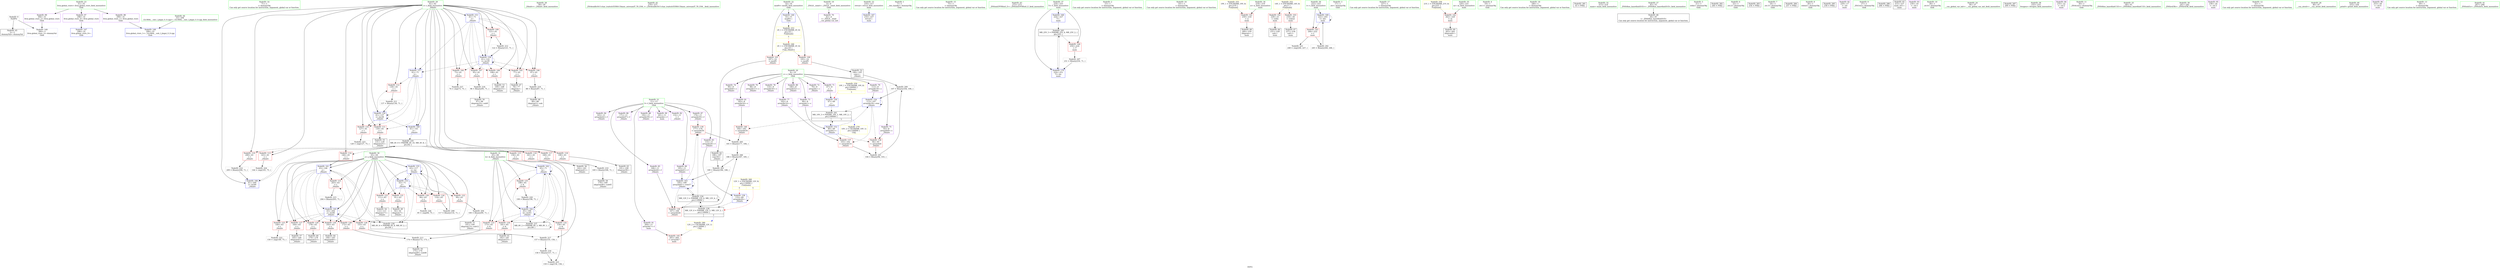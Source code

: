 digraph "SVFG" {
	label="SVFG";

	Node0x55fb4f861710 [shape=record,color=grey,label="{NodeID: 0\nNullPtr}"];
	Node0x55fb4f861710 -> Node0x55fb4f879c70[style=solid];
	Node0x55fb4f861710 -> Node0x55fb4f8812b0[style=solid];
	Node0x55fb4f87a010 [shape=record,color=purple,label="{NodeID: 97\n298\<--31\nllvm.global_ctors_0\<--llvm.global_ctors\nGlob }"];
	Node0x55fb4f87a010 -> Node0x55fb4f8810b0[style=solid];
	Node0x55fb4f877fc0 [shape=record,color=green,label="{NodeID: 14\n71\<--1\n\<--dummyObj\nCan only get source location for instruction, argument, global var or function.}"];
	Node0x55fb4f87ac00 [shape=record,color=red,label="{NodeID: 111\n130\<--61\n\<--i\n_Z4initv\n}"];
	Node0x55fb4f87ac00 -> Node0x55fb4f87b510[style=solid];
	Node0x55fb4f878cf0 [shape=record,color=green,label="{NodeID: 28\n58\<--59\n_Z4initv\<--_Z4initv_field_insensitive\n}"];
	Node0x55fb4f8855e0 [shape=record,color=grey,label="{NodeID: 208\n117 = Binary(116, 71, )\n}"];
	Node0x55fb4f8855e0 -> Node0x55fb4f8817c0[style=solid];
	Node0x55fb4f87fea0 [shape=record,color=red,label="{NodeID: 125\n149\<--63\n\<--j\n_Z4initv\n}"];
	Node0x55fb4f87fea0 -> Node0x55fb4f886ae0[style=solid];
	Node0x55fb4f879970 [shape=record,color=green,label="{NodeID: 42\n270\<--271\n_ZSt4endlIcSt11char_traitsIcEERSt13basic_ostreamIT_T0_ES6_\<--_ZSt4endlIcSt11char_traitsIcEERSt13basic_ostreamIT_T0_ES6__field_insensitive\n}"];
	Node0x55fb4f886ae0 [shape=record,color=grey,label="{NodeID: 222\n150 = cmp(149, 75, )\n}"];
	Node0x55fb4f880a00 [shape=record,color=red,label="{NodeID: 139\n177\<--176\n\<--arrayidx50\n_Z4initv\n}"];
	Node0x55fb4f880a00 -> Node0x55fb4f87e220[style=solid];
	Node0x55fb4f87b5e0 [shape=record,color=black,label="{NodeID: 56\n162\<--161\nidxprom41\<--\n_Z4initv\n}"];
	Node0x55fb4f890af0 [shape=record,color=black,label="{NodeID: 236\nMR_6V_6 = PHI(MR_6V_8, MR_6V_2, )\npts\{64 \}\n}"];
	Node0x55fb4f890af0 -> Node0x55fb4f881ca0[style=dashed];
	Node0x55fb4f881620 [shape=record,color=blue,label="{NodeID: 153\n63\<--71\nj\<--\n_Z4initv\n}"];
	Node0x55fb4f881620 -> Node0x55fb4f87fa90[style=dashed];
	Node0x55fb4f881620 -> Node0x55fb4f87fb60[style=dashed];
	Node0x55fb4f881620 -> Node0x55fb4f87fc30[style=dashed];
	Node0x55fb4f881620 -> Node0x55fb4f87fd00[style=dashed];
	Node0x55fb4f881620 -> Node0x55fb4f87fdd0[style=dashed];
	Node0x55fb4f881620 -> Node0x55fb4f881620[style=dashed];
	Node0x55fb4f881620 -> Node0x55fb4f8817c0[style=dashed];
	Node0x55fb4f881620 -> Node0x55fb4f890af0[style=dashed];
	Node0x55fb4f87c140 [shape=record,color=purple,label="{NodeID: 70\n42\<--4\n\<--_ZStL8__ioinit\n__cxx_global_var_init\n}"];
	Node0x55fb4f882180 [shape=record,color=blue,label="{NodeID: 167\n216\<--227\nretval\<--\nmain\n}"];
	Node0x55fb4f87cca0 [shape=record,color=purple,label="{NodeID: 84\n163\<--11\narrayidx42\<--f\n_Z4initv\n}"];
	Node0x55fb4f8602a0 [shape=record,color=green,label="{NodeID: 1\n7\<--1\n__dso_handle\<--dummyObj\nGlob }"];
	Node0x55fb4f87a110 [shape=record,color=purple,label="{NodeID: 98\n299\<--31\nllvm.global_ctors_1\<--llvm.global_ctors\nGlob }"];
	Node0x55fb4f87a110 -> Node0x55fb4f8811b0[style=solid];
	Node0x55fb4f878050 [shape=record,color=green,label="{NodeID: 15\n75\<--1\n\<--dummyObj\nCan only get source location for instruction, argument, global var or function.}"];
	Node0x55fb4f87acd0 [shape=record,color=red,label="{NodeID: 112\n136\<--61\n\<--i\n_Z4initv\n}"];
	Node0x55fb4f87acd0 -> Node0x55fb4f885a60[style=solid];
	Node0x55fb4f878df0 [shape=record,color=green,label="{NodeID: 29\n61\<--62\ni\<--i_field_insensitive\n_Z4initv\n}"];
	Node0x55fb4f878df0 -> Node0x55fb4f87a650[style=solid];
	Node0x55fb4f878df0 -> Node0x55fb4f87a720[style=solid];
	Node0x55fb4f878df0 -> Node0x55fb4f87a7f0[style=solid];
	Node0x55fb4f878df0 -> Node0x55fb4f87a8c0[style=solid];
	Node0x55fb4f878df0 -> Node0x55fb4f87a990[style=solid];
	Node0x55fb4f878df0 -> Node0x55fb4f87aa60[style=solid];
	Node0x55fb4f878df0 -> Node0x55fb4f87ab30[style=solid];
	Node0x55fb4f878df0 -> Node0x55fb4f87ac00[style=solid];
	Node0x55fb4f878df0 -> Node0x55fb4f87acd0[style=solid];
	Node0x55fb4f878df0 -> Node0x55fb4f87ada0[style=solid];
	Node0x55fb4f878df0 -> Node0x55fb4f87ae70[style=solid];
	Node0x55fb4f878df0 -> Node0x55fb4f87f680[style=solid];
	Node0x55fb4f878df0 -> Node0x55fb4f87f750[style=solid];
	Node0x55fb4f878df0 -> Node0x55fb4f87f820[style=solid];
	Node0x55fb4f878df0 -> Node0x55fb4f87f8f0[style=solid];
	Node0x55fb4f878df0 -> Node0x55fb4f87f9c0[style=solid];
	Node0x55fb4f878df0 -> Node0x55fb4f881480[style=solid];
	Node0x55fb4f878df0 -> Node0x55fb4f881890[style=solid];
	Node0x55fb4f878df0 -> Node0x55fb4f881960[style=solid];
	Node0x55fb4f878df0 -> Node0x55fb4f881b00[style=solid];
	Node0x55fb4f878df0 -> Node0x55fb4f881bd0[style=solid];
	Node0x55fb4f878df0 -> Node0x55fb4f8820b0[style=solid];
	Node0x55fb4f885760 [shape=record,color=grey,label="{NodeID: 209\n107 = Binary(104, 106, )\n}"];
	Node0x55fb4f885760 -> Node0x55fb4f8816f0[style=solid];
	Node0x55fb4f87ff70 [shape=record,color=red,label="{NodeID: 126\n155\<--63\n\<--j\n_Z4initv\n}"];
	Node0x55fb4f87ff70 -> Node0x55fb4f886360[style=solid];
	Node0x55fb4f879a70 [shape=record,color=green,label="{NodeID: 43\n272\<--273\n_ZNSolsEPFRSoS_E\<--_ZNSolsEPFRSoS_E_field_insensitive\n}"];
	Node0x55fb4f886c60 [shape=record,color=grey,label="{NodeID: 223\n128 = cmp(127, 75, )\n}"];
	Node0x55fb4f880ad0 [shape=record,color=red,label="{NodeID: 140\n184\<--183\n\<--arrayidx54\n_Z4initv\n}"];
	Node0x55fb4f880ad0 -> Node0x55fb4f87e220[style=solid];
	Node0x55fb4f87b6b0 [shape=record,color=black,label="{NodeID: 57\n165\<--164\nidxprom43\<--\n_Z4initv\n}"];
	Node0x55fb4f890ff0 [shape=record,color=black,label="{NodeID: 237\nMR_8V_2 = PHI(MR_8V_3, MR_8V_1, )\npts\{66 \}\n}"];
	Node0x55fb4f890ff0 -> Node0x55fb4f881d70[style=dashed];
	Node0x55fb4f890ff0 -> Node0x55fb4f890ff0[style=dashed];
	Node0x55fb4f8816f0 [shape=record,color=blue,label="{NodeID: 154\n113\<--107\narrayidx18\<--rem\n_Z4initv\n}"];
	Node0x55fb4f8816f0 -> Node0x55fb4f880790[style=dashed];
	Node0x55fb4f8816f0 -> Node0x55fb4f880860[style=dashed];
	Node0x55fb4f8816f0 -> Node0x55fb4f8816f0[style=dashed];
	Node0x55fb4f8816f0 -> Node0x55fb4f8923f0[style=dashed];
	Node0x55fb4f87c210 [shape=record,color=purple,label="{NodeID: 71\n67\<--8\n\<--c\n_Z4initv\n}"];
	Node0x55fb4f87c210 -> Node0x55fb4f8813b0[style=solid];
	Node0x55fb4f882250 [shape=record,color=blue,label="{NodeID: 168\n224\<--227\nT\<--\nmain\n}"];
	Node0x55fb4f882250 -> Node0x55fb4f8937f0[style=dashed];
	Node0x55fb4f87cd70 [shape=record,color=purple,label="{NodeID: 85\n166\<--11\narrayidx44\<--f\n_Z4initv\n}"];
	Node0x55fb4f87cd70 -> Node0x55fb4f880930[style=solid];
	Node0x55fb4f860040 [shape=record,color=green,label="{NodeID: 2\n15\<--1\n\<--dummyObj\nCan only get source location for instruction, argument, global var or function.}"];
	Node0x55fb4f87a210 [shape=record,color=purple,label="{NodeID: 99\n300\<--31\nllvm.global_ctors_2\<--llvm.global_ctors\nGlob }"];
	Node0x55fb4f87a210 -> Node0x55fb4f8812b0[style=solid];
	Node0x55fb4f878120 [shape=record,color=green,label="{NodeID: 16\n141\<--1\n\<--dummyObj\nCan only get source location for instruction, argument, global var or function.}"];
	Node0x55fb4f897770 [shape=record,color=yellow,style=double,label="{NodeID: 279\n10V_2 = CSCHI(MR_10V_1)\npts\{100000 \}\nCS[]}"];
	Node0x55fb4f87ada0 [shape=record,color=red,label="{NodeID: 113\n143\<--61\n\<--i\n_Z4initv\n}"];
	Node0x55fb4f87ada0 -> Node0x55fb4f886de0[style=solid];
	Node0x55fb4f878ec0 [shape=record,color=green,label="{NodeID: 30\n63\<--64\nj\<--j_field_insensitive\n_Z4initv\n}"];
	Node0x55fb4f878ec0 -> Node0x55fb4f87fa90[style=solid];
	Node0x55fb4f878ec0 -> Node0x55fb4f87fb60[style=solid];
	Node0x55fb4f878ec0 -> Node0x55fb4f87fc30[style=solid];
	Node0x55fb4f878ec0 -> Node0x55fb4f87fd00[style=solid];
	Node0x55fb4f878ec0 -> Node0x55fb4f87fdd0[style=solid];
	Node0x55fb4f878ec0 -> Node0x55fb4f87fea0[style=solid];
	Node0x55fb4f878ec0 -> Node0x55fb4f87ff70[style=solid];
	Node0x55fb4f878ec0 -> Node0x55fb4f880040[style=solid];
	Node0x55fb4f878ec0 -> Node0x55fb4f880110[style=solid];
	Node0x55fb4f878ec0 -> Node0x55fb4f8801e0[style=solid];
	Node0x55fb4f878ec0 -> Node0x55fb4f8802b0[style=solid];
	Node0x55fb4f878ec0 -> Node0x55fb4f880380[style=solid];
	Node0x55fb4f878ec0 -> Node0x55fb4f881620[style=solid];
	Node0x55fb4f878ec0 -> Node0x55fb4f8817c0[style=solid];
	Node0x55fb4f878ec0 -> Node0x55fb4f881ca0[style=solid];
	Node0x55fb4f878ec0 -> Node0x55fb4f881fe0[style=solid];
	Node0x55fb4f8858e0 [shape=record,color=grey,label="{NodeID: 210\n169 = Binary(168, 71, )\n}"];
	Node0x55fb4f8858e0 -> Node0x55fb4f87b780[style=solid];
	Node0x55fb4f880040 [shape=record,color=red,label="{NodeID: 127\n164\<--63\n\<--j\n_Z4initv\n}"];
	Node0x55fb4f880040 -> Node0x55fb4f87b6b0[style=solid];
	Node0x55fb4f879b70 [shape=record,color=green,label="{NodeID: 44\n33\<--294\n_GLOBAL__sub_I_jingui_0_0.cpp\<--_GLOBAL__sub_I_jingui_0_0.cpp_field_insensitive\n}"];
	Node0x55fb4f879b70 -> Node0x55fb4f8811b0[style=solid];
	Node0x55fb4f886de0 [shape=record,color=grey,label="{NodeID: 224\n144 = cmp(143, 75, )\n}"];
	Node0x55fb4f880ba0 [shape=record,color=red,label="{NodeID: 141\n259\<--218\n\<--n\nmain\n}"];
	Node0x55fb4f880ba0 -> Node0x55fb4f87bfa0[style=solid];
	Node0x55fb4f87b780 [shape=record,color=black,label="{NodeID: 58\n170\<--169\nidxprom46\<--sub45\n_Z4initv\n}"];
	Node0x55fb4f8914f0 [shape=record,color=black,label="{NodeID: 238\nMR_12V_4 = PHI(MR_12V_5, MR_12V_2, )\npts\{130000 \}\n|{|<s1>5}}"];
	Node0x55fb4f8914f0 -> Node0x55fb4f8900f0[style=dashed];
	Node0x55fb4f8914f0:s1 -> Node0x55fb4f8978d0[style=dashed,color=blue];
	Node0x55fb4f8817c0 [shape=record,color=blue,label="{NodeID: 155\n63\<--117\nj\<--inc\n_Z4initv\n}"];
	Node0x55fb4f8817c0 -> Node0x55fb4f87fa90[style=dashed];
	Node0x55fb4f8817c0 -> Node0x55fb4f87fb60[style=dashed];
	Node0x55fb4f8817c0 -> Node0x55fb4f87fc30[style=dashed];
	Node0x55fb4f8817c0 -> Node0x55fb4f87fd00[style=dashed];
	Node0x55fb4f8817c0 -> Node0x55fb4f87fdd0[style=dashed];
	Node0x55fb4f8817c0 -> Node0x55fb4f881620[style=dashed];
	Node0x55fb4f8817c0 -> Node0x55fb4f8817c0[style=dashed];
	Node0x55fb4f8817c0 -> Node0x55fb4f890af0[style=dashed];
	Node0x55fb4f87c2e0 [shape=record,color=purple,label="{NodeID: 72\n79\<--8\narrayidx\<--c\n_Z4initv\n}"];
	Node0x55fb4f894c70 [shape=record,color=yellow,style=double,label="{NodeID: 252\n14V_1 = ENCHI(MR_14V_0)\npts\{1 \}\nFun[main]}"];
	Node0x55fb4f894c70 -> Node0x55fb4f87a4b0[style=dashed];
	Node0x55fb4f894c70 -> Node0x55fb4f87a580[style=dashed];
	Node0x55fb4f882320 [shape=record,color=blue,label="{NodeID: 169\n222\<--245\nt\<--dec\nmain\n}"];
	Node0x55fb4f882320 -> Node0x55fb4f880d40[style=dashed];
	Node0x55fb4f882320 -> Node0x55fb4f882320[style=dashed];
	Node0x55fb4f87ce40 [shape=record,color=purple,label="{NodeID: 86\n171\<--11\narrayidx47\<--f\n_Z4initv\n}"];
	Node0x55fb4f8600d0 [shape=record,color=green,label="{NodeID: 3\n17\<--1\n.str\<--dummyObj\nGlob }"];
	Node0x55fb4f87a310 [shape=record,color=red,label="{NodeID: 100\n105\<--14\n\<--modN\n_Z4initv\n}"];
	Node0x55fb4f87a310 -> Node0x55fb4f87b2a0[style=solid];
	Node0x55fb4f8781f0 [shape=record,color=green,label="{NodeID: 17\n227\<--1\n\<--dummyObj\nCan only get source location for instruction, argument, global var or function.}"];
	Node0x55fb4f8978d0 [shape=record,color=yellow,style=double,label="{NodeID: 280\n12V_2 = CSCHI(MR_12V_1)\npts\{130000 \}\nCS[]}"];
	Node0x55fb4f8978d0 -> Node0x55fb4f880ee0[style=dashed];
	Node0x55fb4f87ae70 [shape=record,color=red,label="{NodeID: 114\n146\<--61\n\<--i\n_Z4initv\n}"];
	Node0x55fb4f87ae70 -> Node0x55fb4f881ca0[style=solid];
	Node0x55fb4f878f90 [shape=record,color=green,label="{NodeID: 31\n65\<--66\nk\<--k_field_insensitive\n_Z4initv\n}"];
	Node0x55fb4f878f90 -> Node0x55fb4f880450[style=solid];
	Node0x55fb4f878f90 -> Node0x55fb4f880520[style=solid];
	Node0x55fb4f878f90 -> Node0x55fb4f8805f0[style=solid];
	Node0x55fb4f878f90 -> Node0x55fb4f8806c0[style=solid];
	Node0x55fb4f878f90 -> Node0x55fb4f881d70[style=solid];
	Node0x55fb4f878f90 -> Node0x55fb4f881f10[style=solid];
	Node0x55fb4f885a60 [shape=record,color=grey,label="{NodeID: 211\n137 = Binary(136, 71, )\n}"];
	Node0x55fb4f885a60 -> Node0x55fb4f881b00[style=solid];
	Node0x55fb4f880110 [shape=record,color=red,label="{NodeID: 128\n172\<--63\n\<--j\n_Z4initv\n}"];
	Node0x55fb4f880110 -> Node0x55fb4f885d60[style=solid];
	Node0x55fb4f879c70 [shape=record,color=black,label="{NodeID: 45\n2\<--3\ndummyVal\<--dummyVal\n}"];
	Node0x55fb4f886f60 [shape=record,color=grey,label="{NodeID: 225\n159 = cmp(154, 158, )\n}"];
	Node0x55fb4f880c70 [shape=record,color=red,label="{NodeID: 142\n262\<--220\n\<--m\nmain\n}"];
	Node0x55fb4f880c70 -> Node0x55fb4f87c070[style=solid];
	Node0x55fb4f87b850 [shape=record,color=black,label="{NodeID: 59\n175\<--174\nidxprom49\<--sub48\n_Z4initv\n}"];
	Node0x55fb4f881890 [shape=record,color=blue,label="{NodeID: 156\n61\<--122\ni\<--inc20\n_Z4initv\n}"];
	Node0x55fb4f881890 -> Node0x55fb4f87a650[style=dashed];
	Node0x55fb4f881890 -> Node0x55fb4f87a720[style=dashed];
	Node0x55fb4f881890 -> Node0x55fb4f87a7f0[style=dashed];
	Node0x55fb4f881890 -> Node0x55fb4f87a8c0[style=dashed];
	Node0x55fb4f881890 -> Node0x55fb4f87a990[style=dashed];
	Node0x55fb4f881890 -> Node0x55fb4f87aa60[style=dashed];
	Node0x55fb4f881890 -> Node0x55fb4f881890[style=dashed];
	Node0x55fb4f881890 -> Node0x55fb4f881960[style=dashed];
	Node0x55fb4f87c3b0 [shape=record,color=purple,label="{NodeID: 73\n80\<--8\narrayidx1\<--c\n_Z4initv\n}"];
	Node0x55fb4f87c3b0 -> Node0x55fb4f881550[style=solid];
	Node0x55fb4f894d80 [shape=record,color=yellow,style=double,label="{NodeID: 253\n2V_1 = ENCHI(MR_2V_0)\npts\{16 \}\nFun[main]|{<s0>5}}"];
	Node0x55fb4f894d80:s0 -> Node0x55fb4f893cf0[style=dashed,color=red];
	Node0x55fb4f8823f0 [shape=record,color=blue,label="{NodeID: 170\n224\<--251\nT\<--inc\nmain\n}"];
	Node0x55fb4f8823f0 -> Node0x55fb4f8937f0[style=dashed];
	Node0x55fb4f87cf10 [shape=record,color=purple,label="{NodeID: 87\n176\<--11\narrayidx50\<--f\n_Z4initv\n}"];
	Node0x55fb4f87cf10 -> Node0x55fb4f880a00[style=solid];
	Node0x55fb4f860160 [shape=record,color=green,label="{NodeID: 4\n19\<--1\n.str.1\<--dummyObj\nGlob }"];
	Node0x55fb4f87a3e0 [shape=record,color=red,label="{NodeID: 101\n187\<--14\n\<--modN\n_Z4initv\n}"];
	Node0x55fb4f87a3e0 -> Node0x55fb4f87bac0[style=solid];
	Node0x55fb4f8782f0 [shape=record,color=green,label="{NodeID: 18\n246\<--1\n\<--dummyObj\nCan only get source location for instruction, argument, global var or function.}"];
	Node0x55fb4f5d4070 [shape=record,color=black,label="{NodeID: 281\n43 = PHI()\n}"];
	Node0x55fb4f87f680 [shape=record,color=red,label="{NodeID: 115\n156\<--61\n\<--i\n_Z4initv\n}"];
	Node0x55fb4f87f680 -> Node0x55fb4f886360[style=solid];
	Node0x55fb4f879060 [shape=record,color=green,label="{NodeID: 32\n213\<--214\nmain\<--main_field_insensitive\n}"];
	Node0x55fb4f885be0 [shape=record,color=grey,label="{NodeID: 212\n122 = Binary(121, 71, )\n}"];
	Node0x55fb4f885be0 -> Node0x55fb4f881890[style=solid];
	Node0x55fb4f8801e0 [shape=record,color=red,label="{NodeID: 129\n178\<--63\n\<--j\n_Z4initv\n}"];
	Node0x55fb4f8801e0 -> Node0x55fb4f87b920[style=solid];
	Node0x55fb4f879d70 [shape=record,color=black,label="{NodeID: 46\n44\<--45\n\<--_ZNSt8ios_base4InitD1Ev\nCan only get source location for instruction, argument, global var or function.}"];
	Node0x55fb4f8870e0 [shape=record,color=grey,label="{NodeID: 226\n85 = cmp(84, 75, )\n}"];
	Node0x55fb4f880d40 [shape=record,color=red,label="{NodeID: 143\n244\<--222\n\<--t\nmain\n}"];
	Node0x55fb4f880d40 -> Node0x55fb4f87dda0[style=solid];
	Node0x55fb4f880d40 -> Node0x55fb4f886960[style=solid];
	Node0x55fb4f87b920 [shape=record,color=black,label="{NodeID: 60\n179\<--178\nidxprom51\<--\n_Z4initv\n}"];
	Node0x55fb4f881960 [shape=record,color=blue,label="{NodeID: 157\n61\<--71\ni\<--\n_Z4initv\n}"];
	Node0x55fb4f881960 -> Node0x55fb4f87ab30[style=dashed];
	Node0x55fb4f881960 -> Node0x55fb4f87ac00[style=dashed];
	Node0x55fb4f881960 -> Node0x55fb4f87acd0[style=dashed];
	Node0x55fb4f881960 -> Node0x55fb4f881b00[style=dashed];
	Node0x55fb4f881960 -> Node0x55fb4f881bd0[style=dashed];
	Node0x55fb4f87c480 [shape=record,color=purple,label="{NodeID: 74\n90\<--8\narrayidx6\<--c\n_Z4initv\n}"];
	Node0x55fb4f87cfe0 [shape=record,color=purple,label="{NodeID: 88\n192\<--11\narrayidx59\<--f\n_Z4initv\n}"];
	Node0x55fb4f877ab0 [shape=record,color=green,label="{NodeID: 5\n21\<--1\nstdin\<--dummyObj\nGlob }"];
	Node0x55fb4f87a4b0 [shape=record,color=red,label="{NodeID: 102\n228\<--21\n\<--stdin\nmain\n}"];
	Node0x55fb4f87a4b0 -> Node0x55fb4f87be00[style=solid];
	Node0x55fb4f8783f0 [shape=record,color=green,label="{NodeID: 19\n4\<--6\n_ZStL8__ioinit\<--_ZStL8__ioinit_field_insensitive\nGlob }"];
	Node0x55fb4f8783f0 -> Node0x55fb4f87c140[style=solid];
	Node0x55fb4f8a0ca0 [shape=record,color=black,label="{NodeID: 282\n240 = PHI()\n}"];
	Node0x55fb4f87f750 [shape=record,color=red,label="{NodeID: 116\n161\<--61\n\<--i\n_Z4initv\n}"];
	Node0x55fb4f87f750 -> Node0x55fb4f87b5e0[style=solid];
	Node0x55fb4f879160 [shape=record,color=green,label="{NodeID: 33\n216\<--217\nretval\<--retval_field_insensitive\nmain\n}"];
	Node0x55fb4f879160 -> Node0x55fb4f882180[style=solid];
	Node0x55fb4f885d60 [shape=record,color=grey,label="{NodeID: 213\n174 = Binary(172, 173, )\n}"];
	Node0x55fb4f885d60 -> Node0x55fb4f87b850[style=solid];
	Node0x55fb4f8802b0 [shape=record,color=red,label="{NodeID: 130\n193\<--63\n\<--j\n_Z4initv\n}"];
	Node0x55fb4f8802b0 -> Node0x55fb4f87bc60[style=solid];
	Node0x55fb4f879e70 [shape=record,color=black,label="{NodeID: 47\n78\<--77\nidxprom\<--\n_Z4initv\n}"];
	Node0x55fb4f887260 [shape=record,color=grey,label="{NodeID: 227\n74 = cmp(73, 75, )\n}"];
	Node0x55fb4f880e10 [shape=record,color=red,label="{NodeID: 144\n250\<--224\n\<--T\nmain\n}"];
	Node0x55fb4f880e10 -> Node0x55fb4f87e520[style=solid];
	Node0x55fb4f87b9f0 [shape=record,color=black,label="{NodeID: 61\n182\<--181\nidxprom53\<--\n_Z4initv\n}"];
	Node0x55fb4f8923f0 [shape=record,color=black,label="{NodeID: 241\nMR_10V_3 = PHI(MR_10V_5, MR_10V_2, )\npts\{100000 \}\n|{|<s2>5}}"];
	Node0x55fb4f8923f0 -> Node0x55fb4f880ad0[style=dashed];
	Node0x55fb4f8923f0 -> Node0x55fb4f881550[style=dashed];
	Node0x55fb4f8923f0:s2 -> Node0x55fb4f897770[style=dashed,color=blue];
	Node0x55fb4f881a30 [shape=record,color=blue,label="{NodeID: 158\n133\<--69\narrayidx26\<--\n_Z4initv\n}"];
	Node0x55fb4f881a30 -> Node0x55fb4f881a30[style=dashed];
	Node0x55fb4f881a30 -> Node0x55fb4f8914f0[style=dashed];
	Node0x55fb4f87c550 [shape=record,color=purple,label="{NodeID: 75\n93\<--8\narrayidx8\<--c\n_Z4initv\n}"];
	Node0x55fb4f87c550 -> Node0x55fb4f880790[style=solid];
	Node0x55fb4f895750 [shape=record,color=yellow,style=double,label="{NodeID: 255\n19V_1 = ENCHI(MR_19V_0)\npts\{219 \}\nFun[main]}"];
	Node0x55fb4f895750 -> Node0x55fb4f880ba0[style=dashed];
	Node0x55fb4f87d0b0 [shape=record,color=purple,label="{NodeID: 89\n195\<--11\narrayidx61\<--f\n_Z4initv\n}"];
	Node0x55fb4f87d0b0 -> Node0x55fb4f881e40[style=solid];
	Node0x55fb4f877b40 [shape=record,color=green,label="{NodeID: 6\n22\<--1\n.str.2\<--dummyObj\nGlob }"];
	Node0x55fb4f87a580 [shape=record,color=red,label="{NodeID: 103\n234\<--26\n\<--stdout\nmain\n}"];
	Node0x55fb4f87a580 -> Node0x55fb4f87bed0[style=solid];
	Node0x55fb4f8784f0 [shape=record,color=green,label="{NodeID: 20\n8\<--10\nc\<--c_field_insensitive\nGlob }"];
	Node0x55fb4f8784f0 -> Node0x55fb4f87c210[style=solid];
	Node0x55fb4f8784f0 -> Node0x55fb4f87c2e0[style=solid];
	Node0x55fb4f8784f0 -> Node0x55fb4f87c3b0[style=solid];
	Node0x55fb4f8784f0 -> Node0x55fb4f87c480[style=solid];
	Node0x55fb4f8784f0 -> Node0x55fb4f87c550[style=solid];
	Node0x55fb4f8784f0 -> Node0x55fb4f87c620[style=solid];
	Node0x55fb4f8784f0 -> Node0x55fb4f87c6f0[style=solid];
	Node0x55fb4f8784f0 -> Node0x55fb4f87c7c0[style=solid];
	Node0x55fb4f8784f0 -> Node0x55fb4f87c890[style=solid];
	Node0x55fb4f8784f0 -> Node0x55fb4f87c960[style=solid];
	Node0x55fb4f8784f0 -> Node0x55fb4f87ca30[style=solid];
	Node0x55fb4f8a0da0 [shape=record,color=black,label="{NodeID: 283\n254 = PHI()\n}"];
	Node0x55fb4f87f820 [shape=record,color=red,label="{NodeID: 117\n168\<--61\n\<--i\n_Z4initv\n}"];
	Node0x55fb4f87f820 -> Node0x55fb4f8858e0[style=solid];
	Node0x55fb4f879230 [shape=record,color=green,label="{NodeID: 34\n218\<--219\nn\<--n_field_insensitive\nmain\n}"];
	Node0x55fb4f879230 -> Node0x55fb4f880ba0[style=solid];
	Node0x55fb4f885ee0 [shape=record,color=grey,label="{NodeID: 214\n209 = Binary(208, 71, )\n}"];
	Node0x55fb4f885ee0 -> Node0x55fb4f8820b0[style=solid];
	Node0x55fb4f880380 [shape=record,color=red,label="{NodeID: 131\n203\<--63\n\<--j\n_Z4initv\n}"];
	Node0x55fb4f880380 -> Node0x55fb4f886060[style=solid];
	Node0x55fb4f87af60 [shape=record,color=black,label="{NodeID: 48\n89\<--88\nidxprom5\<--sub\n_Z4initv\n}"];
	Node0x55fb4f880ee0 [shape=record,color=red,label="{NodeID: 145\n265\<--264\n\<--arrayidx7\nmain\n}"];
	Node0x55fb4f87bac0 [shape=record,color=black,label="{NodeID: 62\n188\<--187\nconv56\<--\n_Z4initv\n}"];
	Node0x55fb4f87bac0 -> Node0x55fb4f87df20[style=solid];
	Node0x55fb4f881b00 [shape=record,color=blue,label="{NodeID: 159\n61\<--137\ni\<--inc28\n_Z4initv\n}"];
	Node0x55fb4f881b00 -> Node0x55fb4f87ab30[style=dashed];
	Node0x55fb4f881b00 -> Node0x55fb4f87ac00[style=dashed];
	Node0x55fb4f881b00 -> Node0x55fb4f87acd0[style=dashed];
	Node0x55fb4f881b00 -> Node0x55fb4f881b00[style=dashed];
	Node0x55fb4f881b00 -> Node0x55fb4f881bd0[style=dashed];
	Node0x55fb4f87c620 [shape=record,color=purple,label="{NodeID: 76\n98\<--8\narrayidx11\<--c\n_Z4initv\n}"];
	Node0x55fb4f895830 [shape=record,color=yellow,style=double,label="{NodeID: 256\n21V_1 = ENCHI(MR_21V_0)\npts\{221 \}\nFun[main]}"];
	Node0x55fb4f895830 -> Node0x55fb4f880c70[style=dashed];
	Node0x55fb4f87d180 [shape=record,color=purple,label="{NodeID: 90\n261\<--11\narrayidx\<--f\nmain\n}"];
	Node0x55fb4f877bd0 [shape=record,color=green,label="{NodeID: 7\n24\<--1\n.str.3\<--dummyObj\nGlob }"];
	Node0x55fb4f87a650 [shape=record,color=red,label="{NodeID: 104\n73\<--61\n\<--i\n_Z4initv\n}"];
	Node0x55fb4f87a650 -> Node0x55fb4f887260[style=solid];
	Node0x55fb4f8785f0 [shape=record,color=green,label="{NodeID: 21\n11\<--13\nf\<--f_field_insensitive\nGlob }"];
	Node0x55fb4f8785f0 -> Node0x55fb4f87cb00[style=solid];
	Node0x55fb4f8785f0 -> Node0x55fb4f87cbd0[style=solid];
	Node0x55fb4f8785f0 -> Node0x55fb4f87cca0[style=solid];
	Node0x55fb4f8785f0 -> Node0x55fb4f87cd70[style=solid];
	Node0x55fb4f8785f0 -> Node0x55fb4f87ce40[style=solid];
	Node0x55fb4f8785f0 -> Node0x55fb4f87cf10[style=solid];
	Node0x55fb4f8785f0 -> Node0x55fb4f87cfe0[style=solid];
	Node0x55fb4f8785f0 -> Node0x55fb4f87d0b0[style=solid];
	Node0x55fb4f8785f0 -> Node0x55fb4f87d180[style=solid];
	Node0x55fb4f8785f0 -> Node0x55fb4f87d250[style=solid];
	Node0x55fb4f8a0ea0 [shape=record,color=black,label="{NodeID: 284\n257 = PHI()\n}"];
	Node0x55fb4f87dc20 [shape=record,color=grey,label="{NodeID: 201\n104 = Binary(94, 103, )\n}"];
	Node0x55fb4f87dc20 -> Node0x55fb4f885760[style=solid];
	Node0x55fb4f87f8f0 [shape=record,color=red,label="{NodeID: 118\n190\<--61\n\<--i\n_Z4initv\n}"];
	Node0x55fb4f87f8f0 -> Node0x55fb4f87bb90[style=solid];
	Node0x55fb4f879300 [shape=record,color=green,label="{NodeID: 35\n220\<--221\nm\<--m_field_insensitive\nmain\n}"];
	Node0x55fb4f879300 -> Node0x55fb4f880c70[style=solid];
	Node0x55fb4f886060 [shape=record,color=grey,label="{NodeID: 215\n204 = Binary(203, 71, )\n}"];
	Node0x55fb4f886060 -> Node0x55fb4f881fe0[style=solid];
	Node0x55fb4f880450 [shape=record,color=red,label="{NodeID: 132\n154\<--65\n\<--k\n_Z4initv\n}"];
	Node0x55fb4f880450 -> Node0x55fb4f886f60[style=solid];
	Node0x55fb4f87b030 [shape=record,color=black,label="{NodeID: 49\n92\<--91\nidxprom7\<--\n_Z4initv\n}"];
	Node0x55fb4f880fb0 [shape=record,color=blue,label="{NodeID: 146\n14\<--15\nmodN\<--\nGlob }"];
	Node0x55fb4f880fb0 -> Node0x55fb4f894d80[style=dashed];
	Node0x55fb4f87bb90 [shape=record,color=black,label="{NodeID: 63\n191\<--190\nidxprom58\<--\n_Z4initv\n}"];
	Node0x55fb4f881bd0 [shape=record,color=blue,label="{NodeID: 160\n61\<--141\ni\<--\n_Z4initv\n}"];
	Node0x55fb4f881bd0 -> Node0x55fb4f8905f0[style=dashed];
	Node0x55fb4f87c6f0 [shape=record,color=purple,label="{NodeID: 77\n102\<--8\narrayidx14\<--c\n_Z4initv\n}"];
	Node0x55fb4f87c6f0 -> Node0x55fb4f880860[style=solid];
	Node0x55fb4f87d250 [shape=record,color=purple,label="{NodeID: 91\n264\<--11\narrayidx7\<--f\nmain\n}"];
	Node0x55fb4f87d250 -> Node0x55fb4f880ee0[style=solid];
	Node0x55fb4f877c60 [shape=record,color=green,label="{NodeID: 8\n26\<--1\nstdout\<--dummyObj\nGlob }"];
	Node0x55fb4f87a720 [shape=record,color=red,label="{NodeID: 105\n77\<--61\n\<--i\n_Z4initv\n}"];
	Node0x55fb4f87a720 -> Node0x55fb4f879e70[style=solid];
	Node0x55fb4f8786f0 [shape=record,color=green,label="{NodeID: 22\n14\<--16\nmodN\<--modN_field_insensitive\nGlob }"];
	Node0x55fb4f8786f0 -> Node0x55fb4f87a310[style=solid];
	Node0x55fb4f8786f0 -> Node0x55fb4f87a3e0[style=solid];
	Node0x55fb4f8786f0 -> Node0x55fb4f880fb0[style=solid];
	Node0x55fb4f8a1000 [shape=record,color=black,label="{NodeID: 285\n258 = PHI()\n}"];
	Node0x55fb4f87dda0 [shape=record,color=grey,label="{NodeID: 202\n245 = Binary(244, 246, )\n}"];
	Node0x55fb4f87dda0 -> Node0x55fb4f882320[style=solid];
	Node0x55fb4f87f9c0 [shape=record,color=red,label="{NodeID: 119\n208\<--61\n\<--i\n_Z4initv\n}"];
	Node0x55fb4f87f9c0 -> Node0x55fb4f885ee0[style=solid];
	Node0x55fb4f8793d0 [shape=record,color=green,label="{NodeID: 36\n222\<--223\nt\<--t_field_insensitive\nmain\n}"];
	Node0x55fb4f8793d0 -> Node0x55fb4f880d40[style=solid];
	Node0x55fb4f8793d0 -> Node0x55fb4f882320[style=solid];
	Node0x55fb4f8861e0 [shape=record,color=grey,label="{NodeID: 216\n158 = Binary(157, 71, )\n}"];
	Node0x55fb4f8861e0 -> Node0x55fb4f886f60[style=solid];
	Node0x55fb4f880520 [shape=record,color=red,label="{NodeID: 133\n173\<--65\n\<--k\n_Z4initv\n}"];
	Node0x55fb4f880520 -> Node0x55fb4f885d60[style=solid];
	Node0x55fb4f87b100 [shape=record,color=black,label="{NodeID: 50\n97\<--96\nidxprom10\<--sub9\n_Z4initv\n}"];
	Node0x55fb4f8810b0 [shape=record,color=blue,label="{NodeID: 147\n298\<--32\nllvm.global_ctors_0\<--\nGlob }"];
	Node0x55fb4f87bc60 [shape=record,color=black,label="{NodeID: 64\n194\<--193\nidxprom60\<--\n_Z4initv\n}"];
	Node0x55fb4f881ca0 [shape=record,color=blue,label="{NodeID: 161\n63\<--146\nj\<--\n_Z4initv\n}"];
	Node0x55fb4f881ca0 -> Node0x55fb4f87fea0[style=dashed];
	Node0x55fb4f881ca0 -> Node0x55fb4f87ff70[style=dashed];
	Node0x55fb4f881ca0 -> Node0x55fb4f880040[style=dashed];
	Node0x55fb4f881ca0 -> Node0x55fb4f880110[style=dashed];
	Node0x55fb4f881ca0 -> Node0x55fb4f8801e0[style=dashed];
	Node0x55fb4f881ca0 -> Node0x55fb4f8802b0[style=dashed];
	Node0x55fb4f881ca0 -> Node0x55fb4f880380[style=dashed];
	Node0x55fb4f881ca0 -> Node0x55fb4f881fe0[style=dashed];
	Node0x55fb4f881ca0 -> Node0x55fb4f890af0[style=dashed];
	Node0x55fb4f87c7c0 [shape=record,color=purple,label="{NodeID: 78\n110\<--8\narrayidx16\<--c\n_Z4initv\n}"];
	Node0x55fb4f87d320 [shape=record,color=purple,label="{NodeID: 92\n229\<--17\n\<--.str\nmain\n}"];
	Node0x55fb4f877cf0 [shape=record,color=green,label="{NodeID: 9\n27\<--1\n_ZSt3cin\<--dummyObj\nGlob }"];
	Node0x55fb4f87a7f0 [shape=record,color=red,label="{NodeID: 106\n87\<--61\n\<--i\n_Z4initv\n}"];
	Node0x55fb4f87a7f0 -> Node0x55fb4f886660[style=solid];
	Node0x55fb4f8787f0 [shape=record,color=green,label="{NodeID: 23\n31\<--35\nllvm.global_ctors\<--llvm.global_ctors_field_insensitive\nGlob }"];
	Node0x55fb4f8787f0 -> Node0x55fb4f87a010[style=solid];
	Node0x55fb4f8787f0 -> Node0x55fb4f87a110[style=solid];
	Node0x55fb4f8787f0 -> Node0x55fb4f87a210[style=solid];
	Node0x55fb4f8a19b0 [shape=record,color=black,label="{NodeID: 286\n266 = PHI()\n}"];
	Node0x55fb4f87df20 [shape=record,color=grey,label="{NodeID: 203\n189 = Binary(186, 188, )\n}"];
	Node0x55fb4f87df20 -> Node0x55fb4f881e40[style=solid];
	Node0x55fb4f87fa90 [shape=record,color=red,label="{NodeID: 120\n84\<--63\n\<--j\n_Z4initv\n}"];
	Node0x55fb4f87fa90 -> Node0x55fb4f8870e0[style=solid];
	Node0x55fb4f8794a0 [shape=record,color=green,label="{NodeID: 37\n224\<--225\nT\<--T_field_insensitive\nmain\n}"];
	Node0x55fb4f8794a0 -> Node0x55fb4f880e10[style=solid];
	Node0x55fb4f8794a0 -> Node0x55fb4f882250[style=solid];
	Node0x55fb4f8794a0 -> Node0x55fb4f8823f0[style=solid];
	Node0x55fb4f886360 [shape=record,color=grey,label="{NodeID: 217\n157 = Binary(155, 156, )\n}"];
	Node0x55fb4f886360 -> Node0x55fb4f8861e0[style=solid];
	Node0x55fb4f8805f0 [shape=record,color=red,label="{NodeID: 134\n181\<--65\n\<--k\n_Z4initv\n}"];
	Node0x55fb4f8805f0 -> Node0x55fb4f87b9f0[style=solid];
	Node0x55fb4f87b1d0 [shape=record,color=black,label="{NodeID: 51\n101\<--100\nidxprom13\<--sub12\n_Z4initv\n}"];
	Node0x55fb4f8811b0 [shape=record,color=blue,label="{NodeID: 148\n299\<--33\nllvm.global_ctors_1\<--_GLOBAL__sub_I_jingui_0_0.cpp\nGlob }"];
	Node0x55fb4f87bd30 [shape=record,color=black,label="{NodeID: 65\n215\<--227\nmain_ret\<--\nmain\n}"];
	Node0x55fb4f8937f0 [shape=record,color=black,label="{NodeID: 245\nMR_25V_3 = PHI(MR_25V_4, MR_25V_2, )\npts\{225 \}\n}"];
	Node0x55fb4f8937f0 -> Node0x55fb4f880e10[style=dashed];
	Node0x55fb4f8937f0 -> Node0x55fb4f8823f0[style=dashed];
	Node0x55fb4f881d70 [shape=record,color=blue,label="{NodeID: 162\n65\<--71\nk\<--\n_Z4initv\n}"];
	Node0x55fb4f881d70 -> Node0x55fb4f880450[style=dashed];
	Node0x55fb4f881d70 -> Node0x55fb4f880520[style=dashed];
	Node0x55fb4f881d70 -> Node0x55fb4f8805f0[style=dashed];
	Node0x55fb4f881d70 -> Node0x55fb4f8806c0[style=dashed];
	Node0x55fb4f881d70 -> Node0x55fb4f881d70[style=dashed];
	Node0x55fb4f881d70 -> Node0x55fb4f881f10[style=dashed];
	Node0x55fb4f881d70 -> Node0x55fb4f890ff0[style=dashed];
	Node0x55fb4f87c890 [shape=record,color=purple,label="{NodeID: 79\n113\<--8\narrayidx18\<--c\n_Z4initv\n}"];
	Node0x55fb4f87c890 -> Node0x55fb4f8816f0[style=solid];
	Node0x55fb4f895b00 [shape=record,color=yellow,style=double,label="{NodeID: 259\n10V_1 = ENCHI(MR_10V_0)\npts\{100000 \}\nFun[main]|{<s0>5}}"];
	Node0x55fb4f895b00:s0 -> Node0x55fb4f8813b0[style=dashed,color=red];
	Node0x55fb4f87d3f0 [shape=record,color=purple,label="{NodeID: 93\n230\<--19\n\<--.str.1\nmain\n}"];
	Node0x55fb4f877d80 [shape=record,color=green,label="{NodeID: 10\n28\<--1\n.str.4\<--dummyObj\nGlob }"];
	Node0x55fb4f87a8c0 [shape=record,color=red,label="{NodeID: 107\n95\<--61\n\<--i\n_Z4initv\n}"];
	Node0x55fb4f87a8c0 -> Node0x55fb4f8864e0[style=solid];
	Node0x55fb4f8788f0 [shape=record,color=green,label="{NodeID: 24\n36\<--37\n__cxx_global_var_init\<--__cxx_global_var_init_field_insensitive\n}"];
	Node0x55fb4f8a1ae0 [shape=record,color=black,label="{NodeID: 287\n269 = PHI()\n}"];
	Node0x55fb4f87e0a0 [shape=record,color=grey,label="{NodeID: 204\n100 = Binary(99, 71, )\n}"];
	Node0x55fb4f87e0a0 -> Node0x55fb4f87b1d0[style=solid];
	Node0x55fb4f87fb60 [shape=record,color=red,label="{NodeID: 121\n91\<--63\n\<--j\n_Z4initv\n}"];
	Node0x55fb4f87fb60 -> Node0x55fb4f87b030[style=solid];
	Node0x55fb4f879570 [shape=record,color=green,label="{NodeID: 38\n232\<--233\nfreopen\<--freopen_field_insensitive\n}"];
	Node0x55fb4f8864e0 [shape=record,color=grey,label="{NodeID: 218\n96 = Binary(95, 71, )\n}"];
	Node0x55fb4f8864e0 -> Node0x55fb4f87b100[style=solid];
	Node0x55fb4f8806c0 [shape=record,color=red,label="{NodeID: 135\n198\<--65\n\<--k\n_Z4initv\n}"];
	Node0x55fb4f8806c0 -> Node0x55fb4f8867e0[style=solid];
	Node0x55fb4f87b2a0 [shape=record,color=black,label="{NodeID: 52\n106\<--105\nconv\<--\n_Z4initv\n}"];
	Node0x55fb4f87b2a0 -> Node0x55fb4f885760[style=solid];
	Node0x55fb4f8812b0 [shape=record,color=blue, style = dotted,label="{NodeID: 149\n300\<--3\nllvm.global_ctors_2\<--dummyVal\nGlob }"];
	Node0x55fb4f87be00 [shape=record,color=black,label="{NodeID: 66\n231\<--228\ncall\<--\nmain\n}"];
	Node0x55fb4f893cf0 [shape=record,color=yellow,style=double,label="{NodeID: 246\n2V_1 = ENCHI(MR_2V_0)\npts\{16 \}\nFun[_Z4initv]}"];
	Node0x55fb4f893cf0 -> Node0x55fb4f87a310[style=dashed];
	Node0x55fb4f893cf0 -> Node0x55fb4f87a3e0[style=dashed];
	Node0x55fb4f881e40 [shape=record,color=blue,label="{NodeID: 163\n195\<--189\narrayidx61\<--rem57\n_Z4initv\n}"];
	Node0x55fb4f881e40 -> Node0x55fb4f880930[style=dashed];
	Node0x55fb4f881e40 -> Node0x55fb4f880a00[style=dashed];
	Node0x55fb4f881e40 -> Node0x55fb4f881e40[style=dashed];
	Node0x55fb4f881e40 -> Node0x55fb4f8900f0[style=dashed];
	Node0x55fb4f87c960 [shape=record,color=purple,label="{NodeID: 80\n180\<--8\narrayidx52\<--c\n_Z4initv\n}"];
	Node0x55fb4f895be0 [shape=record,color=yellow,style=double,label="{NodeID: 260\n12V_1 = ENCHI(MR_12V_0)\npts\{130000 \}\nFun[main]|{<s0>5|<s1>5}}"];
	Node0x55fb4f895be0:s0 -> Node0x55fb4f881a30[style=dashed,color=red];
	Node0x55fb4f895be0:s1 -> Node0x55fb4f8914f0[style=dashed,color=red];
	Node0x55fb4f87d4c0 [shape=record,color=purple,label="{NodeID: 94\n235\<--22\n\<--.str.2\nmain\n}"];
	Node0x55fb4f877e10 [shape=record,color=green,label="{NodeID: 11\n30\<--1\n_ZSt4cout\<--dummyObj\nGlob }"];
	Node0x55fb4f87a990 [shape=record,color=red,label="{NodeID: 108\n108\<--61\n\<--i\n_Z4initv\n}"];
	Node0x55fb4f87a990 -> Node0x55fb4f87b370[style=solid];
	Node0x55fb4f8789f0 [shape=record,color=green,label="{NodeID: 25\n40\<--41\n_ZNSt8ios_base4InitC1Ev\<--_ZNSt8ios_base4InitC1Ev_field_insensitive\n}"];
	Node0x55fb4f87e220 [shape=record,color=grey,label="{NodeID: 205\n185 = Binary(177, 184, )\n}"];
	Node0x55fb4f87e220 -> Node0x55fb4f87e3a0[style=solid];
	Node0x55fb4f87fc30 [shape=record,color=red,label="{NodeID: 122\n99\<--63\n\<--j\n_Z4initv\n}"];
	Node0x55fb4f87fc30 -> Node0x55fb4f87e0a0[style=solid];
	Node0x55fb4f879670 [shape=record,color=green,label="{NodeID: 39\n241\<--242\n_ZNSirsERi\<--_ZNSirsERi_field_insensitive\n}"];
	Node0x55fb4f886660 [shape=record,color=grey,label="{NodeID: 219\n88 = Binary(87, 71, )\n}"];
	Node0x55fb4f886660 -> Node0x55fb4f87af60[style=solid];
	Node0x55fb4f880790 [shape=record,color=red,label="{NodeID: 136\n94\<--93\n\<--arrayidx8\n_Z4initv\n}"];
	Node0x55fb4f880790 -> Node0x55fb4f87dc20[style=solid];
	Node0x55fb4f87b370 [shape=record,color=black,label="{NodeID: 53\n109\<--108\nidxprom15\<--\n_Z4initv\n}"];
	Node0x55fb4f8813b0 [shape=record,color=blue,label="{NodeID: 150\n67\<--69\n\<--\n_Z4initv\n}"];
	Node0x55fb4f8813b0 -> Node0x55fb4f8923f0[style=dashed];
	Node0x55fb4f87bed0 [shape=record,color=black,label="{NodeID: 67\n237\<--234\ncall1\<--\nmain\n}"];
	Node0x55fb4f881f10 [shape=record,color=blue,label="{NodeID: 164\n65\<--199\nk\<--inc63\n_Z4initv\n}"];
	Node0x55fb4f881f10 -> Node0x55fb4f880450[style=dashed];
	Node0x55fb4f881f10 -> Node0x55fb4f880520[style=dashed];
	Node0x55fb4f881f10 -> Node0x55fb4f8805f0[style=dashed];
	Node0x55fb4f881f10 -> Node0x55fb4f8806c0[style=dashed];
	Node0x55fb4f881f10 -> Node0x55fb4f881d70[style=dashed];
	Node0x55fb4f881f10 -> Node0x55fb4f881f10[style=dashed];
	Node0x55fb4f881f10 -> Node0x55fb4f890ff0[style=dashed];
	Node0x55fb4f87ca30 [shape=record,color=purple,label="{NodeID: 81\n183\<--8\narrayidx54\<--c\n_Z4initv\n}"];
	Node0x55fb4f87ca30 -> Node0x55fb4f880ad0[style=solid];
	Node0x55fb4f87d590 [shape=record,color=purple,label="{NodeID: 95\n236\<--24\n\<--.str.3\nmain\n}"];
	Node0x55fb4f877ea0 [shape=record,color=green,label="{NodeID: 12\n32\<--1\n\<--dummyObj\nCan only get source location for instruction, argument, global var or function.}"];
	Node0x55fb4f87aa60 [shape=record,color=red,label="{NodeID: 109\n121\<--61\n\<--i\n_Z4initv\n}"];
	Node0x55fb4f87aa60 -> Node0x55fb4f885be0[style=solid];
	Node0x55fb4f878af0 [shape=record,color=green,label="{NodeID: 26\n46\<--47\n__cxa_atexit\<--__cxa_atexit_field_insensitive\n}"];
	Node0x55fb4f87e3a0 [shape=record,color=grey,label="{NodeID: 206\n186 = Binary(167, 185, )\n}"];
	Node0x55fb4f87e3a0 -> Node0x55fb4f87df20[style=solid];
	Node0x55fb4f87fd00 [shape=record,color=red,label="{NodeID: 123\n111\<--63\n\<--j\n_Z4initv\n}"];
	Node0x55fb4f87fd00 -> Node0x55fb4f87b440[style=solid];
	Node0x55fb4f879770 [shape=record,color=green,label="{NodeID: 40\n255\<--256\nprintf\<--printf_field_insensitive\n}"];
	Node0x55fb4f8867e0 [shape=record,color=grey,label="{NodeID: 220\n199 = Binary(198, 71, )\n}"];
	Node0x55fb4f8867e0 -> Node0x55fb4f881f10[style=solid];
	Node0x55fb4f880860 [shape=record,color=red,label="{NodeID: 137\n103\<--102\n\<--arrayidx14\n_Z4initv\n}"];
	Node0x55fb4f880860 -> Node0x55fb4f87dc20[style=solid];
	Node0x55fb4f87b440 [shape=record,color=black,label="{NodeID: 54\n112\<--111\nidxprom17\<--\n_Z4initv\n}"];
	Node0x55fb4f8900f0 [shape=record,color=black,label="{NodeID: 234\nMR_12V_5 = PHI(MR_12V_6, MR_12V_4, )\npts\{130000 \}\n}"];
	Node0x55fb4f8900f0 -> Node0x55fb4f880930[style=dashed];
	Node0x55fb4f8900f0 -> Node0x55fb4f880a00[style=dashed];
	Node0x55fb4f8900f0 -> Node0x55fb4f881e40[style=dashed];
	Node0x55fb4f8900f0 -> Node0x55fb4f8900f0[style=dashed];
	Node0x55fb4f8900f0 -> Node0x55fb4f8914f0[style=dashed];
	Node0x55fb4f881480 [shape=record,color=blue,label="{NodeID: 151\n61\<--71\ni\<--\n_Z4initv\n}"];
	Node0x55fb4f881480 -> Node0x55fb4f87a650[style=dashed];
	Node0x55fb4f881480 -> Node0x55fb4f87a720[style=dashed];
	Node0x55fb4f881480 -> Node0x55fb4f87a7f0[style=dashed];
	Node0x55fb4f881480 -> Node0x55fb4f87a8c0[style=dashed];
	Node0x55fb4f881480 -> Node0x55fb4f87a990[style=dashed];
	Node0x55fb4f881480 -> Node0x55fb4f87aa60[style=dashed];
	Node0x55fb4f881480 -> Node0x55fb4f881890[style=dashed];
	Node0x55fb4f881480 -> Node0x55fb4f881960[style=dashed];
	Node0x55fb4f87bfa0 [shape=record,color=black,label="{NodeID: 68\n260\<--259\nidxprom\<--\nmain\n}"];
	Node0x55fb4f881fe0 [shape=record,color=blue,label="{NodeID: 165\n63\<--204\nj\<--inc66\n_Z4initv\n}"];
	Node0x55fb4f881fe0 -> Node0x55fb4f87fea0[style=dashed];
	Node0x55fb4f881fe0 -> Node0x55fb4f87ff70[style=dashed];
	Node0x55fb4f881fe0 -> Node0x55fb4f880040[style=dashed];
	Node0x55fb4f881fe0 -> Node0x55fb4f880110[style=dashed];
	Node0x55fb4f881fe0 -> Node0x55fb4f8801e0[style=dashed];
	Node0x55fb4f881fe0 -> Node0x55fb4f8802b0[style=dashed];
	Node0x55fb4f881fe0 -> Node0x55fb4f880380[style=dashed];
	Node0x55fb4f881fe0 -> Node0x55fb4f881fe0[style=dashed];
	Node0x55fb4f881fe0 -> Node0x55fb4f890af0[style=dashed];
	Node0x55fb4f87cb00 [shape=record,color=purple,label="{NodeID: 82\n132\<--11\n\<--f\n_Z4initv\n}"];
	Node0x55fb4f879f40 [shape=record,color=purple,label="{NodeID: 96\n253\<--28\n\<--.str.4\nmain\n}"];
	Node0x55fb4f877f30 [shape=record,color=green,label="{NodeID: 13\n69\<--1\n\<--dummyObj\nCan only get source location for instruction, argument, global var or function.}"];
	Node0x55fb4f87ab30 [shape=record,color=red,label="{NodeID: 110\n127\<--61\n\<--i\n_Z4initv\n}"];
	Node0x55fb4f87ab30 -> Node0x55fb4f886c60[style=solid];
	Node0x55fb4f878bf0 [shape=record,color=green,label="{NodeID: 27\n45\<--51\n_ZNSt8ios_base4InitD1Ev\<--_ZNSt8ios_base4InitD1Ev_field_insensitive\n}"];
	Node0x55fb4f878bf0 -> Node0x55fb4f879d70[style=solid];
	Node0x55fb4f87e520 [shape=record,color=grey,label="{NodeID: 207\n251 = Binary(250, 71, )\n}"];
	Node0x55fb4f87e520 -> Node0x55fb4f8823f0[style=solid];
	Node0x55fb4f87fdd0 [shape=record,color=red,label="{NodeID: 124\n116\<--63\n\<--j\n_Z4initv\n}"];
	Node0x55fb4f87fdd0 -> Node0x55fb4f8855e0[style=solid];
	Node0x55fb4f879870 [shape=record,color=green,label="{NodeID: 41\n267\<--268\n_ZNSolsEx\<--_ZNSolsEx_field_insensitive\n}"];
	Node0x55fb4f886960 [shape=record,color=grey,label="{NodeID: 221\n248 = cmp(244, 227, )\n}"];
	Node0x55fb4f880930 [shape=record,color=red,label="{NodeID: 138\n167\<--166\n\<--arrayidx44\n_Z4initv\n}"];
	Node0x55fb4f880930 -> Node0x55fb4f87e3a0[style=solid];
	Node0x55fb4f87b510 [shape=record,color=black,label="{NodeID: 55\n131\<--130\nidxprom25\<--\n_Z4initv\n}"];
	Node0x55fb4f8905f0 [shape=record,color=black,label="{NodeID: 235\nMR_4V_9 = PHI(MR_4V_10, MR_4V_8, )\npts\{62 \}\n}"];
	Node0x55fb4f8905f0 -> Node0x55fb4f87ada0[style=dashed];
	Node0x55fb4f8905f0 -> Node0x55fb4f87ae70[style=dashed];
	Node0x55fb4f8905f0 -> Node0x55fb4f87f680[style=dashed];
	Node0x55fb4f8905f0 -> Node0x55fb4f87f750[style=dashed];
	Node0x55fb4f8905f0 -> Node0x55fb4f87f820[style=dashed];
	Node0x55fb4f8905f0 -> Node0x55fb4f87f8f0[style=dashed];
	Node0x55fb4f8905f0 -> Node0x55fb4f87f9c0[style=dashed];
	Node0x55fb4f8905f0 -> Node0x55fb4f8820b0[style=dashed];
	Node0x55fb4f881550 [shape=record,color=blue,label="{NodeID: 152\n80\<--69\narrayidx1\<--\n_Z4initv\n}"];
	Node0x55fb4f881550 -> Node0x55fb4f880790[style=dashed];
	Node0x55fb4f881550 -> Node0x55fb4f880860[style=dashed];
	Node0x55fb4f881550 -> Node0x55fb4f8816f0[style=dashed];
	Node0x55fb4f881550 -> Node0x55fb4f8923f0[style=dashed];
	Node0x55fb4f87c070 [shape=record,color=black,label="{NodeID: 69\n263\<--262\nidxprom6\<--\nmain\n}"];
	Node0x55fb4f8820b0 [shape=record,color=blue,label="{NodeID: 166\n61\<--209\ni\<--inc69\n_Z4initv\n}"];
	Node0x55fb4f8820b0 -> Node0x55fb4f8905f0[style=dashed];
	Node0x55fb4f87cbd0 [shape=record,color=purple,label="{NodeID: 83\n133\<--11\narrayidx26\<--f\n_Z4initv\n}"];
	Node0x55fb4f87cbd0 -> Node0x55fb4f881a30[style=solid];
}
